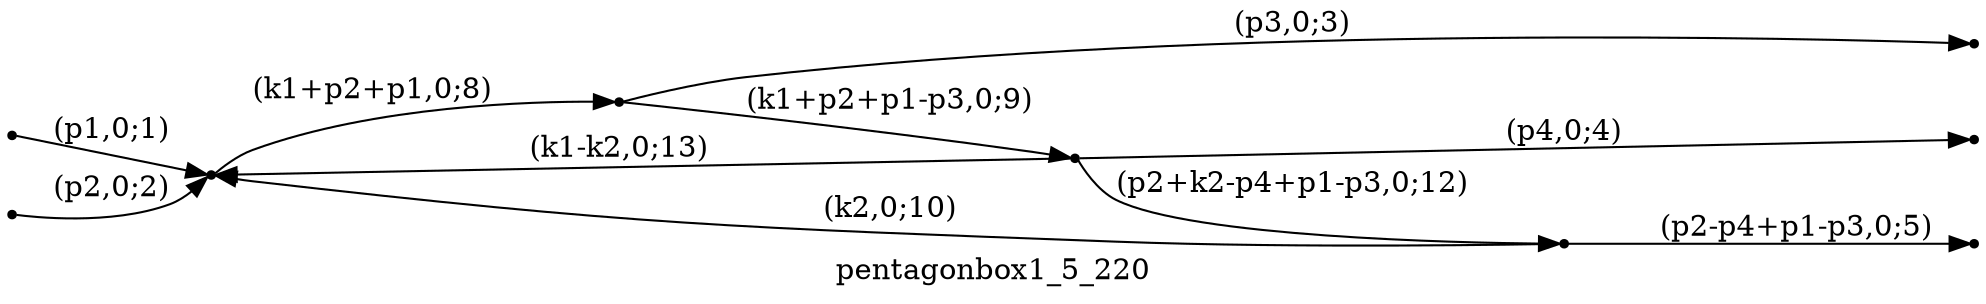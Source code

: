digraph pentagonbox1_5_220 {
  label="pentagonbox1_5_220";
  rankdir="LR";
  subgraph edges {
    -1 -> 4 [label="(p1,0;1)"];
    -2 -> 4 [label="(p2,0;2)"];
    1 -> -3 [label="(p3,0;3)"];
    3 -> -4 [label="(p4,0;4)"];
    2 -> -5 [label="(p2-p4+p1-p3,0;5)"];
    4 -> 1 [label="(k1+p2+p1,0;8)"];
    1 -> 3 [label="(k1+p2+p1-p3,0;9)"];
    2 -> 4 [label="(k2,0;10)"];
    3 -> 2 [label="(p2+k2-p4+p1-p3,0;12)"];
    3 -> 4 [label="(k1-k2,0;13)"];
  }
  subgraph incoming { rank="source"; -1; -2; }
  subgraph outgoing { rank="sink"; -3; -4; -5; }
-5 [shape=point];
-4 [shape=point];
-3 [shape=point];
-2 [shape=point];
-1 [shape=point];
1 [shape=point];
2 [shape=point];
3 [shape=point];
4 [shape=point];
}

